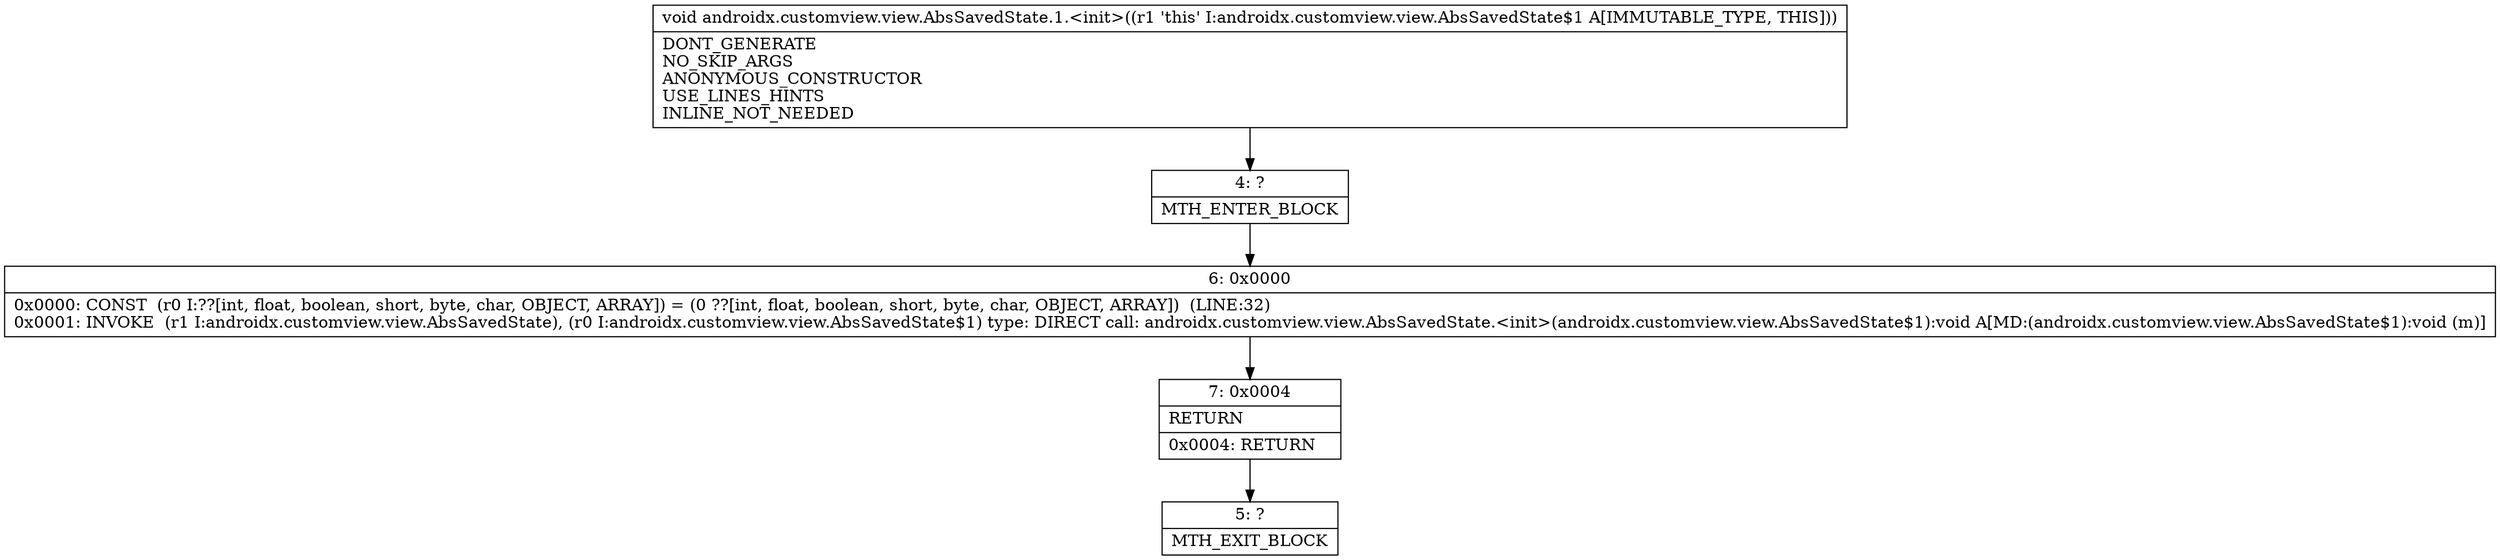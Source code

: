 digraph "CFG forandroidx.customview.view.AbsSavedState.1.\<init\>()V" {
Node_4 [shape=record,label="{4\:\ ?|MTH_ENTER_BLOCK\l}"];
Node_6 [shape=record,label="{6\:\ 0x0000|0x0000: CONST  (r0 I:??[int, float, boolean, short, byte, char, OBJECT, ARRAY]) = (0 ??[int, float, boolean, short, byte, char, OBJECT, ARRAY])  (LINE:32)\l0x0001: INVOKE  (r1 I:androidx.customview.view.AbsSavedState), (r0 I:androidx.customview.view.AbsSavedState$1) type: DIRECT call: androidx.customview.view.AbsSavedState.\<init\>(androidx.customview.view.AbsSavedState$1):void A[MD:(androidx.customview.view.AbsSavedState$1):void (m)]\l}"];
Node_7 [shape=record,label="{7\:\ 0x0004|RETURN\l|0x0004: RETURN   \l}"];
Node_5 [shape=record,label="{5\:\ ?|MTH_EXIT_BLOCK\l}"];
MethodNode[shape=record,label="{void androidx.customview.view.AbsSavedState.1.\<init\>((r1 'this' I:androidx.customview.view.AbsSavedState$1 A[IMMUTABLE_TYPE, THIS]))  | DONT_GENERATE\lNO_SKIP_ARGS\lANONYMOUS_CONSTRUCTOR\lUSE_LINES_HINTS\lINLINE_NOT_NEEDED\l}"];
MethodNode -> Node_4;Node_4 -> Node_6;
Node_6 -> Node_7;
Node_7 -> Node_5;
}


